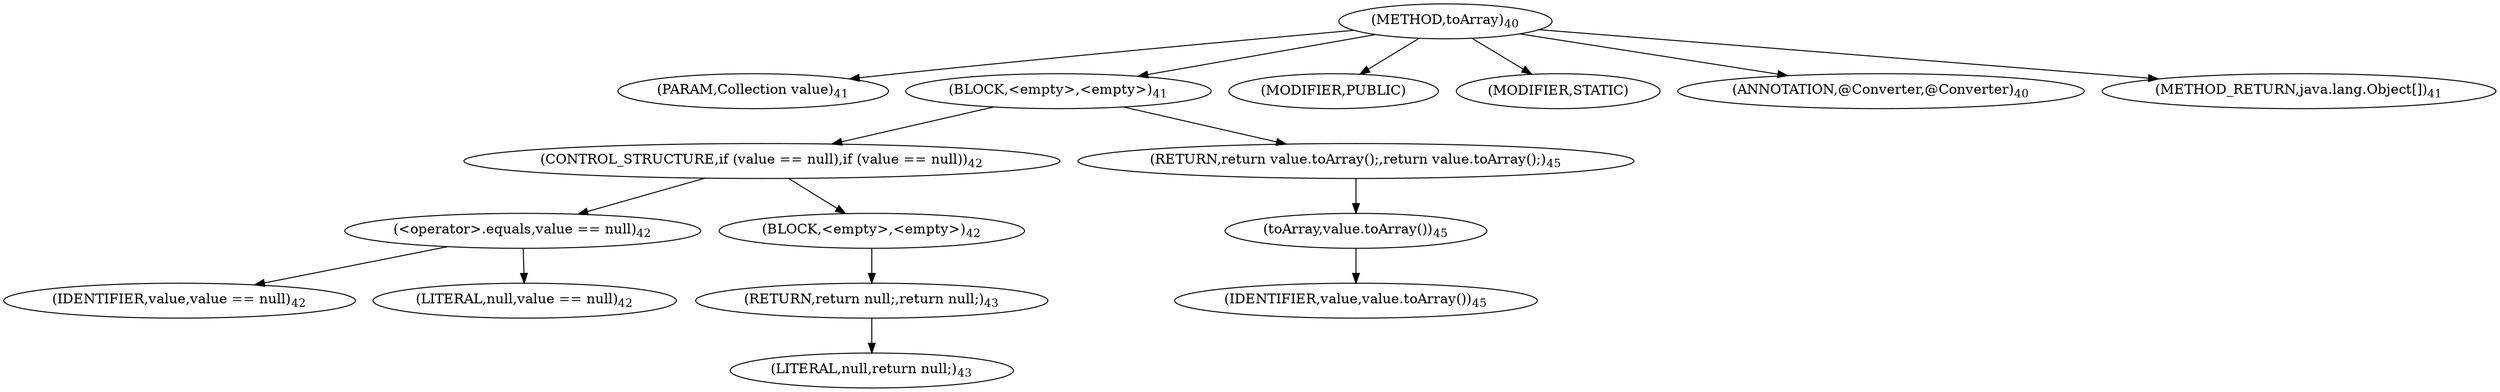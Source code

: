 digraph "toArray" {  
"26" [label = <(METHOD,toArray)<SUB>40</SUB>> ]
"27" [label = <(PARAM,Collection value)<SUB>41</SUB>> ]
"28" [label = <(BLOCK,&lt;empty&gt;,&lt;empty&gt;)<SUB>41</SUB>> ]
"29" [label = <(CONTROL_STRUCTURE,if (value == null),if (value == null))<SUB>42</SUB>> ]
"30" [label = <(&lt;operator&gt;.equals,value == null)<SUB>42</SUB>> ]
"31" [label = <(IDENTIFIER,value,value == null)<SUB>42</SUB>> ]
"32" [label = <(LITERAL,null,value == null)<SUB>42</SUB>> ]
"33" [label = <(BLOCK,&lt;empty&gt;,&lt;empty&gt;)<SUB>42</SUB>> ]
"34" [label = <(RETURN,return null;,return null;)<SUB>43</SUB>> ]
"35" [label = <(LITERAL,null,return null;)<SUB>43</SUB>> ]
"36" [label = <(RETURN,return value.toArray();,return value.toArray();)<SUB>45</SUB>> ]
"37" [label = <(toArray,value.toArray())<SUB>45</SUB>> ]
"38" [label = <(IDENTIFIER,value,value.toArray())<SUB>45</SUB>> ]
"39" [label = <(MODIFIER,PUBLIC)> ]
"40" [label = <(MODIFIER,STATIC)> ]
"41" [label = <(ANNOTATION,@Converter,@Converter)<SUB>40</SUB>> ]
"42" [label = <(METHOD_RETURN,java.lang.Object[])<SUB>41</SUB>> ]
  "26" -> "27" 
  "26" -> "28" 
  "26" -> "39" 
  "26" -> "40" 
  "26" -> "41" 
  "26" -> "42" 
  "28" -> "29" 
  "28" -> "36" 
  "29" -> "30" 
  "29" -> "33" 
  "30" -> "31" 
  "30" -> "32" 
  "33" -> "34" 
  "34" -> "35" 
  "36" -> "37" 
  "37" -> "38" 
}
